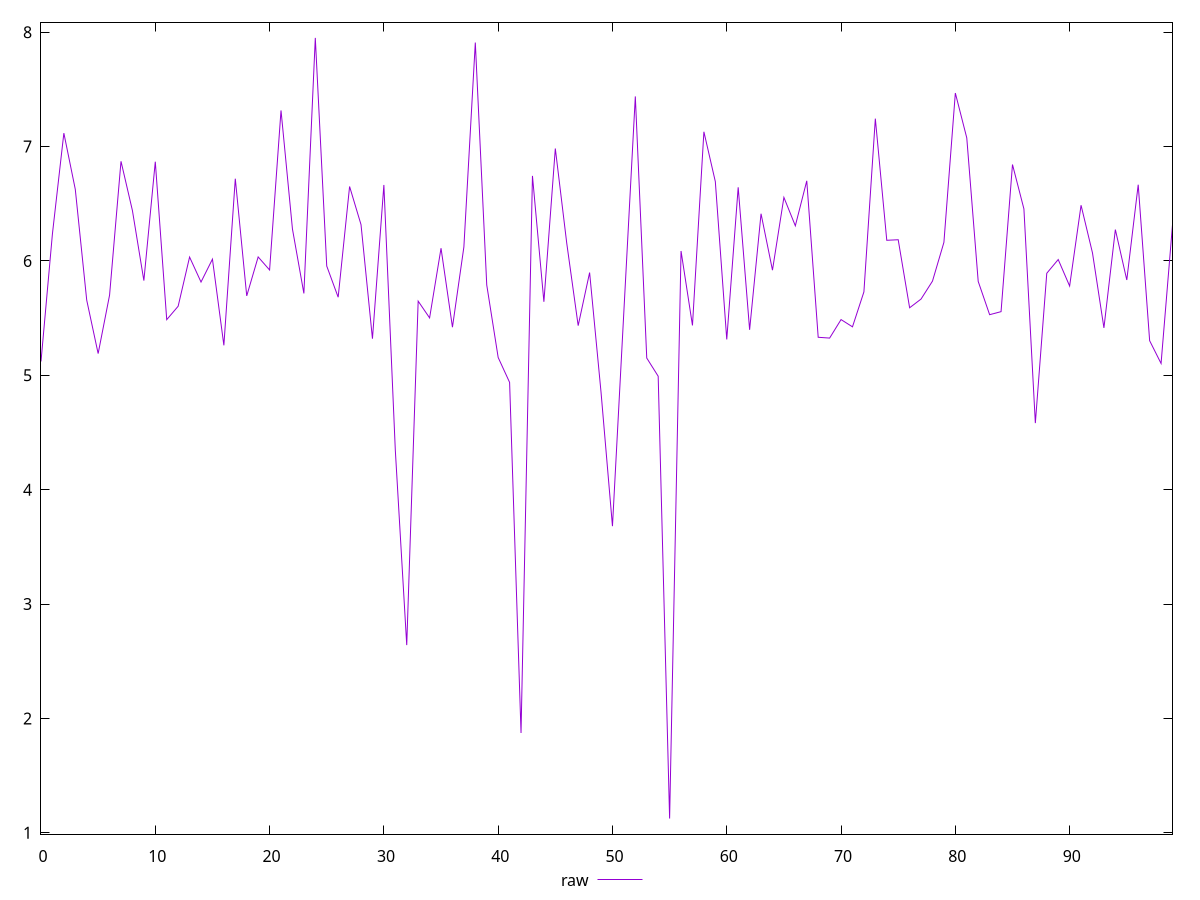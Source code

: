 reset

$raw <<EOF
0 5.1213
1 6.2372
2 7.1175999999999995
3 6.6261
4 5.6574
5 5.19
6 5.701499999999999
7 6.8712
8 6.439800000000001
9 5.8283
10 6.867799999999999
11 5.4866
12 5.6041
13 6.034
14 5.8156
15 6.015700000000001
16 5.262200000000001
17 6.7192
18 5.694399999999999
19 6.0351
20 5.921
21 7.3161
22 6.2793
23 5.7161
24 7.9501
25 5.9555
26 5.683000000000001
27 6.650899999999999
28 6.3172999999999995
29 5.320099999999999
30 6.6641
31 4.3468
32 2.641
33 5.6486
34 5.5020999999999995
35 6.1112
36 5.4208
37 6.1223
38 7.9096
39 5.790100000000001
40 5.156
41 4.9382
42 1.873000000000001
43 6.7438
44 5.6429
45 6.9828
46 6.1548
47 5.4345
48 5.8984
49 4.851700000000001
50 3.681
51 5.562600000000001
52 7.438400000000001
53 5.1509
54 4.992100000000001
55 1.125
56 6.0868
57 5.4363
58 7.129300000000001
59 6.6939
60 5.313899999999999
61 6.6438
62 5.398
63 6.4129000000000005
64 5.9195
65 6.5557
66 6.3072
67 6.7006000000000006
68 5.332599999999999
69 5.3256000000000006
70 5.4874
71 5.4239999999999995
72 5.729500000000001
73 7.244
74 6.180600000000001
75 6.1855
76 5.5907
77 5.6668
78 5.823600000000001
79 6.1626
80 7.4679
81 7.0759
82 5.8211
83 5.5302
84 5.556699999999999
85 6.843000000000001
86 6.455000000000001
87 4.582400000000001
88 5.8924
89 6.0123999999999995
90 5.7807
91 6.4871
92 6.069999999999999
93 5.4146
94 6.274099999999999
95 5.833500000000001
96 6.6667
97 5.3029
98 5.1036
99 6.3154
EOF

set key outside below
set xrange [0:99]
set yrange [0.988498:8.086602]
set trange [0.988498:8.086602]
set terminal svg size 640, 490 enhanced background rgb 'white'
set output "report_00007_2020-12-11T15:55:29.892Z/network-server-latency/samples/pages+cached+noexternal+nojs/raw/values.svg"

plot $raw title "raw" with line

reset
